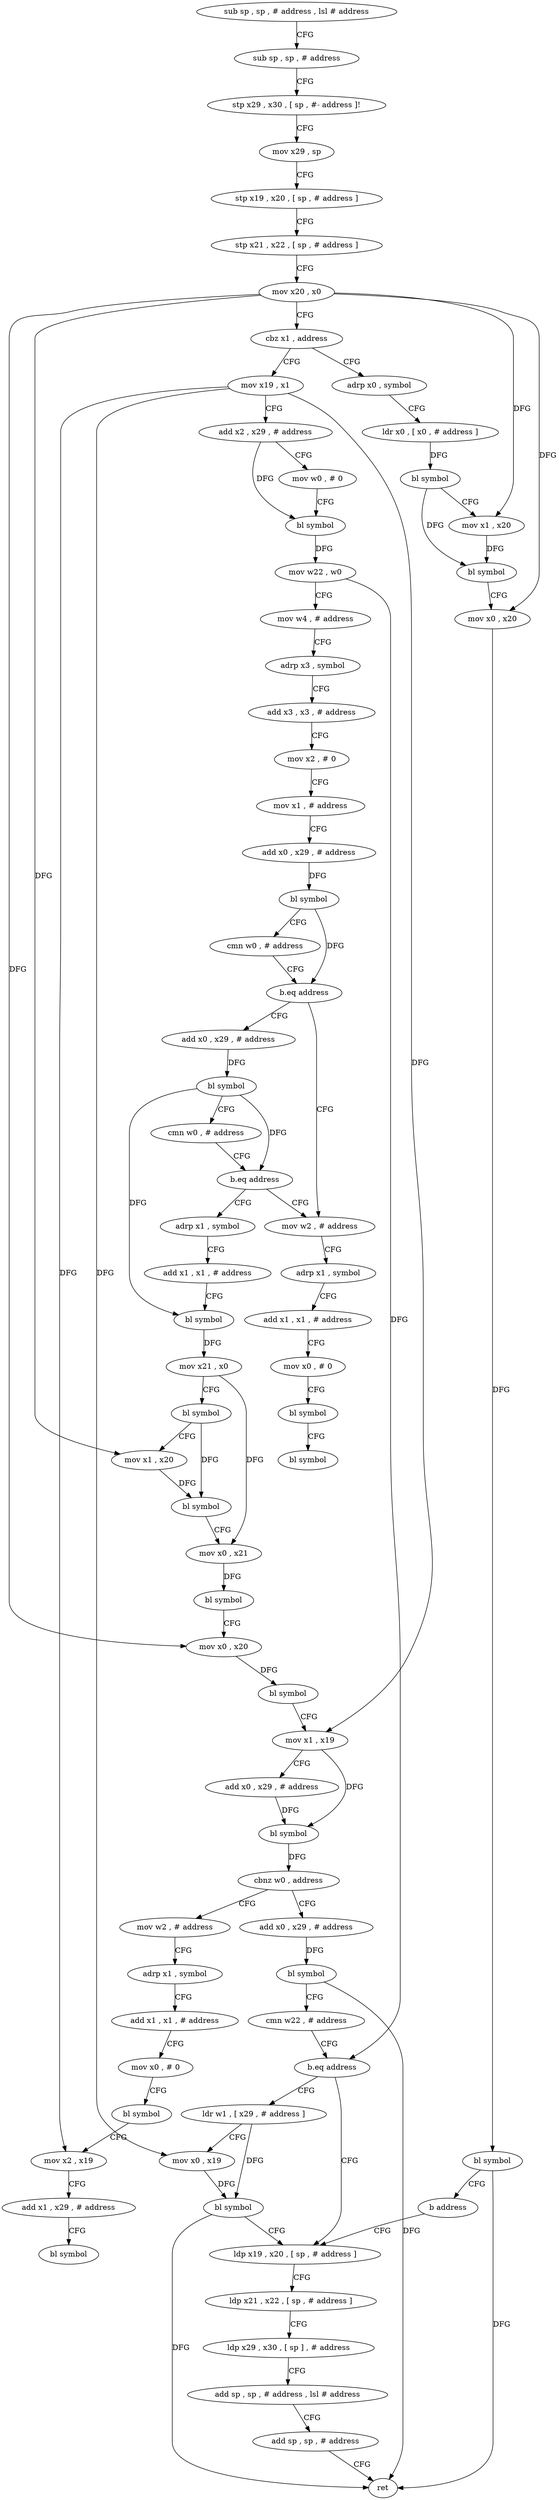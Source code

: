 digraph "func" {
"4215116" [label = "sub sp , sp , # address , lsl # address" ]
"4215120" [label = "sub sp , sp , # address" ]
"4215124" [label = "stp x29 , x30 , [ sp , #- address ]!" ]
"4215128" [label = "mov x29 , sp" ]
"4215132" [label = "stp x19 , x20 , [ sp , # address ]" ]
"4215136" [label = "stp x21 , x22 , [ sp , # address ]" ]
"4215140" [label = "mov x20 , x0" ]
"4215144" [label = "cbz x1 , address" ]
"4215332" [label = "adrp x0 , symbol" ]
"4215148" [label = "mov x19 , x1" ]
"4215336" [label = "ldr x0 , [ x0 , # address ]" ]
"4215340" [label = "bl symbol" ]
"4215344" [label = "mov x1 , x20" ]
"4215348" [label = "bl symbol" ]
"4215352" [label = "mov x0 , x20" ]
"4215356" [label = "bl symbol" ]
"4215360" [label = "b address" ]
"4215308" [label = "ldp x19 , x20 , [ sp , # address ]" ]
"4215152" [label = "add x2 , x29 , # address" ]
"4215156" [label = "mov w0 , # 0" ]
"4215160" [label = "bl symbol" ]
"4215164" [label = "mov w22 , w0" ]
"4215168" [label = "mov w4 , # address" ]
"4215172" [label = "adrp x3 , symbol" ]
"4215176" [label = "add x3 , x3 , # address" ]
"4215180" [label = "mov x2 , # 0" ]
"4215184" [label = "mov x1 , # address" ]
"4215188" [label = "add x0 , x29 , # address" ]
"4215192" [label = "bl symbol" ]
"4215196" [label = "cmn w0 , # address" ]
"4215200" [label = "b.eq address" ]
"4215364" [label = "mov w2 , # address" ]
"4215204" [label = "add x0 , x29 , # address" ]
"4215312" [label = "ldp x21 , x22 , [ sp , # address ]" ]
"4215316" [label = "ldp x29 , x30 , [ sp ] , # address" ]
"4215320" [label = "add sp , sp , # address , lsl # address" ]
"4215324" [label = "add sp , sp , # address" ]
"4215328" [label = "ret" ]
"4215368" [label = "adrp x1 , symbol" ]
"4215372" [label = "add x1 , x1 , # address" ]
"4215376" [label = "mov x0 , # 0" ]
"4215380" [label = "bl symbol" ]
"4215384" [label = "bl symbol" ]
"4215208" [label = "bl symbol" ]
"4215212" [label = "cmn w0 , # address" ]
"4215216" [label = "b.eq address" ]
"4215220" [label = "adrp x1 , symbol" ]
"4215224" [label = "add x1 , x1 , # address" ]
"4215228" [label = "bl symbol" ]
"4215232" [label = "mov x21 , x0" ]
"4215236" [label = "bl symbol" ]
"4215240" [label = "mov x1 , x20" ]
"4215244" [label = "bl symbol" ]
"4215248" [label = "mov x0 , x21" ]
"4215252" [label = "bl symbol" ]
"4215256" [label = "mov x0 , x20" ]
"4215260" [label = "bl symbol" ]
"4215264" [label = "mov x1 , x19" ]
"4215268" [label = "add x0 , x29 , # address" ]
"4215272" [label = "bl symbol" ]
"4215276" [label = "cbnz w0 , address" ]
"4215388" [label = "mov w2 , # address" ]
"4215280" [label = "add x0 , x29 , # address" ]
"4215392" [label = "adrp x1 , symbol" ]
"4215396" [label = "add x1 , x1 , # address" ]
"4215400" [label = "mov x0 , # 0" ]
"4215404" [label = "bl symbol" ]
"4215408" [label = "mov x2 , x19" ]
"4215412" [label = "add x1 , x29 , # address" ]
"4215416" [label = "bl symbol" ]
"4215284" [label = "bl symbol" ]
"4215288" [label = "cmn w22 , # address" ]
"4215292" [label = "b.eq address" ]
"4215296" [label = "ldr w1 , [ x29 , # address ]" ]
"4215300" [label = "mov x0 , x19" ]
"4215304" [label = "bl symbol" ]
"4215116" -> "4215120" [ label = "CFG" ]
"4215120" -> "4215124" [ label = "CFG" ]
"4215124" -> "4215128" [ label = "CFG" ]
"4215128" -> "4215132" [ label = "CFG" ]
"4215132" -> "4215136" [ label = "CFG" ]
"4215136" -> "4215140" [ label = "CFG" ]
"4215140" -> "4215144" [ label = "CFG" ]
"4215140" -> "4215344" [ label = "DFG" ]
"4215140" -> "4215352" [ label = "DFG" ]
"4215140" -> "4215240" [ label = "DFG" ]
"4215140" -> "4215256" [ label = "DFG" ]
"4215144" -> "4215332" [ label = "CFG" ]
"4215144" -> "4215148" [ label = "CFG" ]
"4215332" -> "4215336" [ label = "CFG" ]
"4215148" -> "4215152" [ label = "CFG" ]
"4215148" -> "4215264" [ label = "DFG" ]
"4215148" -> "4215408" [ label = "DFG" ]
"4215148" -> "4215300" [ label = "DFG" ]
"4215336" -> "4215340" [ label = "DFG" ]
"4215340" -> "4215344" [ label = "CFG" ]
"4215340" -> "4215348" [ label = "DFG" ]
"4215344" -> "4215348" [ label = "DFG" ]
"4215348" -> "4215352" [ label = "CFG" ]
"4215352" -> "4215356" [ label = "DFG" ]
"4215356" -> "4215360" [ label = "CFG" ]
"4215356" -> "4215328" [ label = "DFG" ]
"4215360" -> "4215308" [ label = "CFG" ]
"4215308" -> "4215312" [ label = "CFG" ]
"4215152" -> "4215156" [ label = "CFG" ]
"4215152" -> "4215160" [ label = "DFG" ]
"4215156" -> "4215160" [ label = "CFG" ]
"4215160" -> "4215164" [ label = "DFG" ]
"4215164" -> "4215168" [ label = "CFG" ]
"4215164" -> "4215292" [ label = "DFG" ]
"4215168" -> "4215172" [ label = "CFG" ]
"4215172" -> "4215176" [ label = "CFG" ]
"4215176" -> "4215180" [ label = "CFG" ]
"4215180" -> "4215184" [ label = "CFG" ]
"4215184" -> "4215188" [ label = "CFG" ]
"4215188" -> "4215192" [ label = "DFG" ]
"4215192" -> "4215196" [ label = "CFG" ]
"4215192" -> "4215200" [ label = "DFG" ]
"4215196" -> "4215200" [ label = "CFG" ]
"4215200" -> "4215364" [ label = "CFG" ]
"4215200" -> "4215204" [ label = "CFG" ]
"4215364" -> "4215368" [ label = "CFG" ]
"4215204" -> "4215208" [ label = "DFG" ]
"4215312" -> "4215316" [ label = "CFG" ]
"4215316" -> "4215320" [ label = "CFG" ]
"4215320" -> "4215324" [ label = "CFG" ]
"4215324" -> "4215328" [ label = "CFG" ]
"4215368" -> "4215372" [ label = "CFG" ]
"4215372" -> "4215376" [ label = "CFG" ]
"4215376" -> "4215380" [ label = "CFG" ]
"4215380" -> "4215384" [ label = "CFG" ]
"4215208" -> "4215212" [ label = "CFG" ]
"4215208" -> "4215216" [ label = "DFG" ]
"4215208" -> "4215228" [ label = "DFG" ]
"4215212" -> "4215216" [ label = "CFG" ]
"4215216" -> "4215364" [ label = "CFG" ]
"4215216" -> "4215220" [ label = "CFG" ]
"4215220" -> "4215224" [ label = "CFG" ]
"4215224" -> "4215228" [ label = "CFG" ]
"4215228" -> "4215232" [ label = "DFG" ]
"4215232" -> "4215236" [ label = "CFG" ]
"4215232" -> "4215248" [ label = "DFG" ]
"4215236" -> "4215240" [ label = "CFG" ]
"4215236" -> "4215244" [ label = "DFG" ]
"4215240" -> "4215244" [ label = "DFG" ]
"4215244" -> "4215248" [ label = "CFG" ]
"4215248" -> "4215252" [ label = "DFG" ]
"4215252" -> "4215256" [ label = "CFG" ]
"4215256" -> "4215260" [ label = "DFG" ]
"4215260" -> "4215264" [ label = "CFG" ]
"4215264" -> "4215268" [ label = "CFG" ]
"4215264" -> "4215272" [ label = "DFG" ]
"4215268" -> "4215272" [ label = "DFG" ]
"4215272" -> "4215276" [ label = "DFG" ]
"4215276" -> "4215388" [ label = "CFG" ]
"4215276" -> "4215280" [ label = "CFG" ]
"4215388" -> "4215392" [ label = "CFG" ]
"4215280" -> "4215284" [ label = "DFG" ]
"4215392" -> "4215396" [ label = "CFG" ]
"4215396" -> "4215400" [ label = "CFG" ]
"4215400" -> "4215404" [ label = "CFG" ]
"4215404" -> "4215408" [ label = "CFG" ]
"4215408" -> "4215412" [ label = "CFG" ]
"4215412" -> "4215416" [ label = "CFG" ]
"4215284" -> "4215288" [ label = "CFG" ]
"4215284" -> "4215328" [ label = "DFG" ]
"4215288" -> "4215292" [ label = "CFG" ]
"4215292" -> "4215308" [ label = "CFG" ]
"4215292" -> "4215296" [ label = "CFG" ]
"4215296" -> "4215300" [ label = "CFG" ]
"4215296" -> "4215304" [ label = "DFG" ]
"4215300" -> "4215304" [ label = "DFG" ]
"4215304" -> "4215308" [ label = "CFG" ]
"4215304" -> "4215328" [ label = "DFG" ]
}
